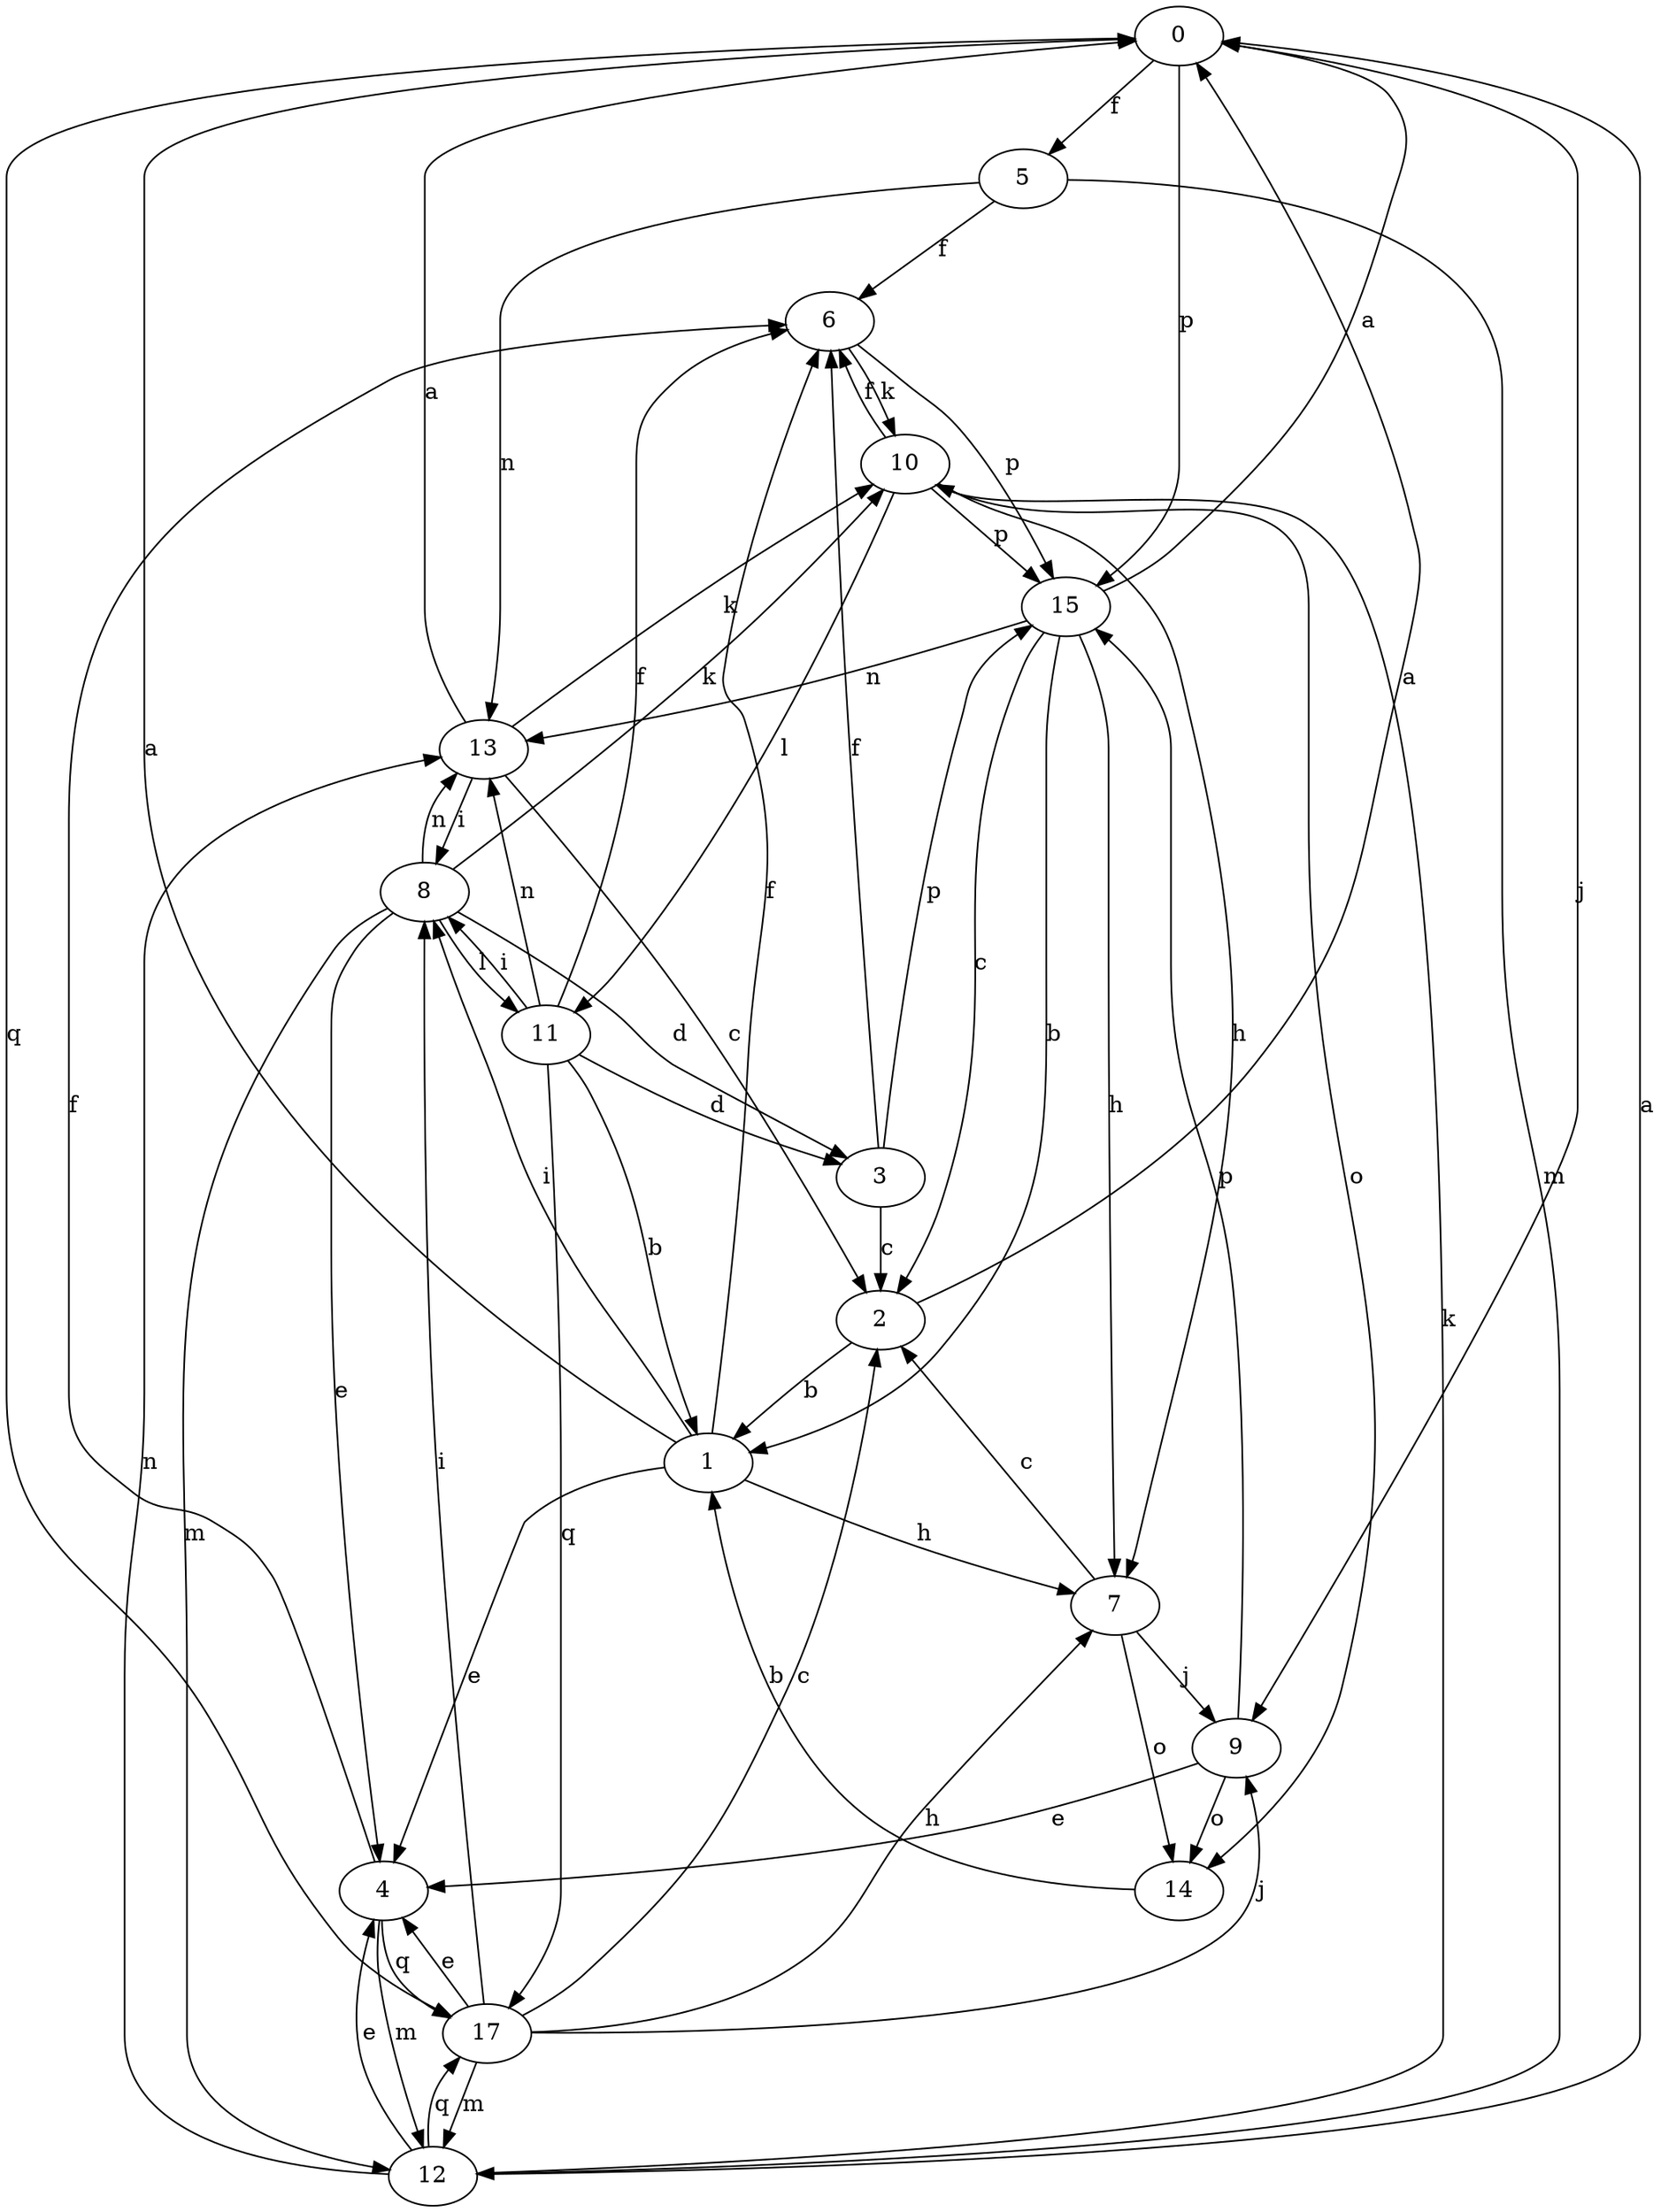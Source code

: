 strict digraph  {
0;
1;
2;
3;
4;
5;
6;
7;
8;
9;
10;
11;
12;
13;
14;
15;
17;
0 -> 5  [label=f];
0 -> 9  [label=j];
0 -> 15  [label=p];
0 -> 17  [label=q];
1 -> 0  [label=a];
1 -> 4  [label=e];
1 -> 6  [label=f];
1 -> 7  [label=h];
1 -> 8  [label=i];
2 -> 0  [label=a];
2 -> 1  [label=b];
3 -> 2  [label=c];
3 -> 6  [label=f];
3 -> 15  [label=p];
4 -> 6  [label=f];
4 -> 12  [label=m];
4 -> 17  [label=q];
5 -> 6  [label=f];
5 -> 12  [label=m];
5 -> 13  [label=n];
6 -> 10  [label=k];
6 -> 15  [label=p];
7 -> 2  [label=c];
7 -> 9  [label=j];
7 -> 14  [label=o];
8 -> 3  [label=d];
8 -> 4  [label=e];
8 -> 10  [label=k];
8 -> 11  [label=l];
8 -> 12  [label=m];
8 -> 13  [label=n];
9 -> 4  [label=e];
9 -> 14  [label=o];
9 -> 15  [label=p];
10 -> 6  [label=f];
10 -> 7  [label=h];
10 -> 11  [label=l];
10 -> 14  [label=o];
10 -> 15  [label=p];
11 -> 1  [label=b];
11 -> 3  [label=d];
11 -> 6  [label=f];
11 -> 8  [label=i];
11 -> 13  [label=n];
11 -> 17  [label=q];
12 -> 0  [label=a];
12 -> 4  [label=e];
12 -> 10  [label=k];
12 -> 13  [label=n];
12 -> 17  [label=q];
13 -> 0  [label=a];
13 -> 2  [label=c];
13 -> 8  [label=i];
13 -> 10  [label=k];
14 -> 1  [label=b];
15 -> 0  [label=a];
15 -> 1  [label=b];
15 -> 2  [label=c];
15 -> 7  [label=h];
15 -> 13  [label=n];
17 -> 2  [label=c];
17 -> 4  [label=e];
17 -> 7  [label=h];
17 -> 8  [label=i];
17 -> 9  [label=j];
17 -> 12  [label=m];
}

